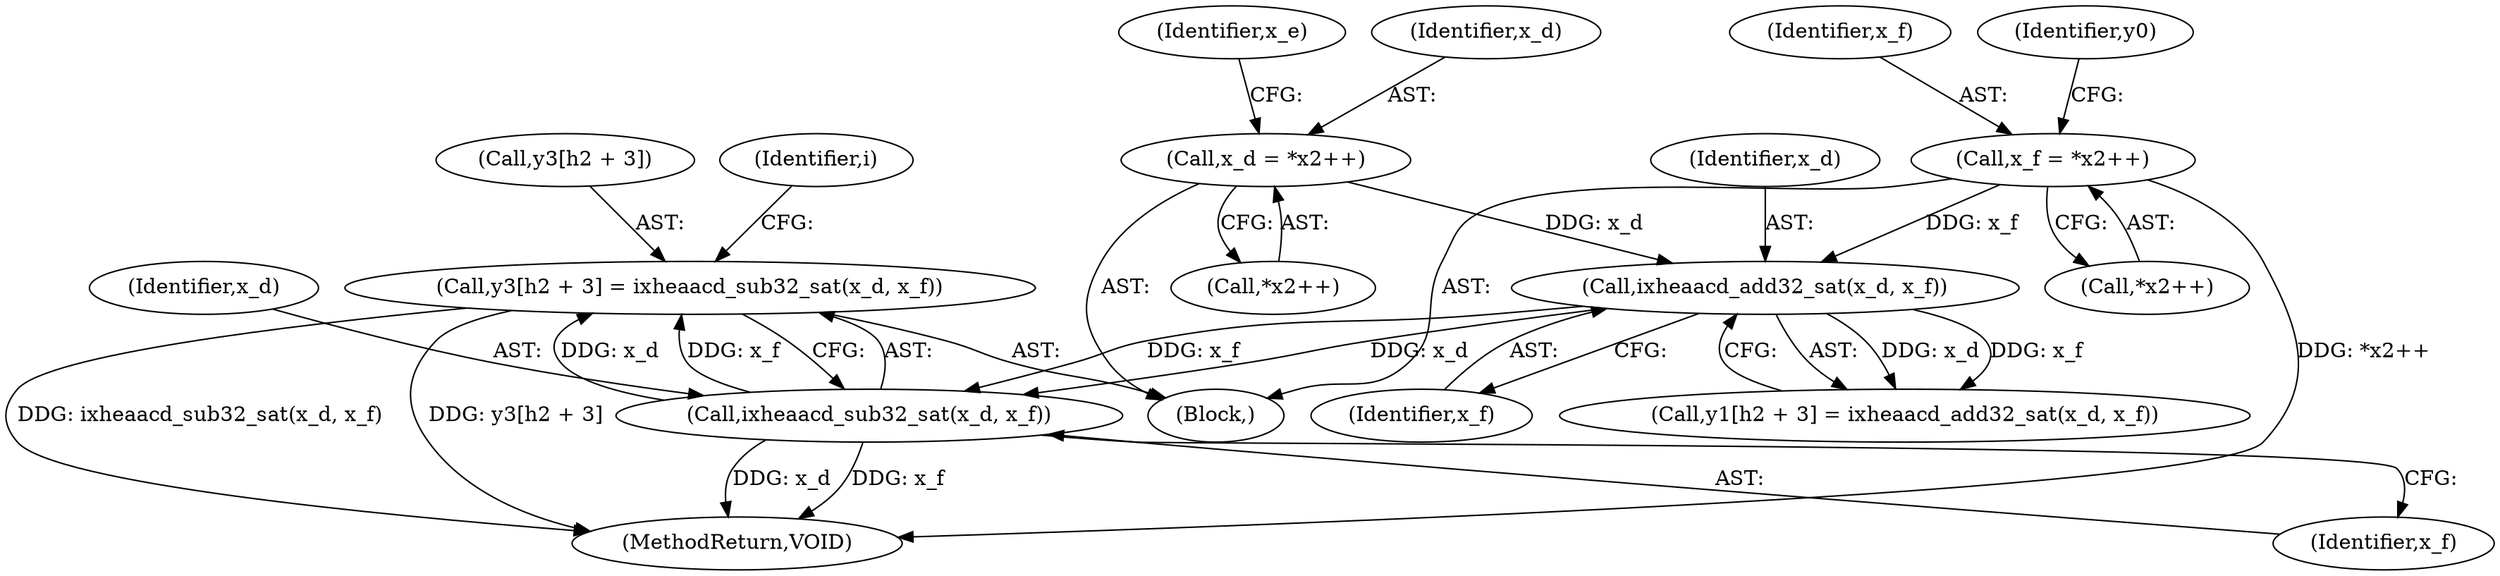 digraph "0_Android_04e8cd58f075bec5892e369c8deebca9c67e855c@array" {
"1000418" [label="(Call,y3[h2 + 3] = ixheaacd_sub32_sat(x_d, x_f))"];
"1000424" [label="(Call,ixheaacd_sub32_sat(x_d, x_f))"];
"1000388" [label="(Call,ixheaacd_add32_sat(x_d, x_f))"];
"1000340" [label="(Call,x_d = *x2++)"];
"1000350" [label="(Call,x_f = *x2++)"];
"1000424" [label="(Call,ixheaacd_sub32_sat(x_d, x_f))"];
"1000346" [label="(Identifier,x_e)"];
"1000419" [label="(Call,y3[h2 + 3])"];
"1000390" [label="(Identifier,x_f)"];
"1000425" [label="(Identifier,x_d)"];
"1000340" [label="(Call,x_d = *x2++)"];
"1000388" [label="(Call,ixheaacd_add32_sat(x_d, x_f))"];
"1000350" [label="(Call,x_f = *x2++)"];
"1000426" [label="(Identifier,x_f)"];
"1000389" [label="(Identifier,x_d)"];
"1000342" [label="(Call,*x2++)"];
"1000352" [label="(Call,*x2++)"];
"1000351" [label="(Identifier,x_f)"];
"1000341" [label="(Identifier,x_d)"];
"1000201" [label="(Identifier,i)"];
"1000357" [label="(Identifier,y0)"];
"1000418" [label="(Call,y3[h2 + 3] = ixheaacd_sub32_sat(x_d, x_f))"];
"1000441" [label="(MethodReturn,VOID)"];
"1000382" [label="(Call,y1[h2 + 3] = ixheaacd_add32_sat(x_d, x_f))"];
"1000203" [label="(Block,)"];
"1000418" -> "1000203"  [label="AST: "];
"1000418" -> "1000424"  [label="CFG: "];
"1000419" -> "1000418"  [label="AST: "];
"1000424" -> "1000418"  [label="AST: "];
"1000201" -> "1000418"  [label="CFG: "];
"1000418" -> "1000441"  [label="DDG: ixheaacd_sub32_sat(x_d, x_f)"];
"1000418" -> "1000441"  [label="DDG: y3[h2 + 3]"];
"1000424" -> "1000418"  [label="DDG: x_d"];
"1000424" -> "1000418"  [label="DDG: x_f"];
"1000424" -> "1000426"  [label="CFG: "];
"1000425" -> "1000424"  [label="AST: "];
"1000426" -> "1000424"  [label="AST: "];
"1000424" -> "1000441"  [label="DDG: x_f"];
"1000424" -> "1000441"  [label="DDG: x_d"];
"1000388" -> "1000424"  [label="DDG: x_d"];
"1000388" -> "1000424"  [label="DDG: x_f"];
"1000388" -> "1000382"  [label="AST: "];
"1000388" -> "1000390"  [label="CFG: "];
"1000389" -> "1000388"  [label="AST: "];
"1000390" -> "1000388"  [label="AST: "];
"1000382" -> "1000388"  [label="CFG: "];
"1000388" -> "1000382"  [label="DDG: x_d"];
"1000388" -> "1000382"  [label="DDG: x_f"];
"1000340" -> "1000388"  [label="DDG: x_d"];
"1000350" -> "1000388"  [label="DDG: x_f"];
"1000340" -> "1000203"  [label="AST: "];
"1000340" -> "1000342"  [label="CFG: "];
"1000341" -> "1000340"  [label="AST: "];
"1000342" -> "1000340"  [label="AST: "];
"1000346" -> "1000340"  [label="CFG: "];
"1000350" -> "1000203"  [label="AST: "];
"1000350" -> "1000352"  [label="CFG: "];
"1000351" -> "1000350"  [label="AST: "];
"1000352" -> "1000350"  [label="AST: "];
"1000357" -> "1000350"  [label="CFG: "];
"1000350" -> "1000441"  [label="DDG: *x2++"];
}
